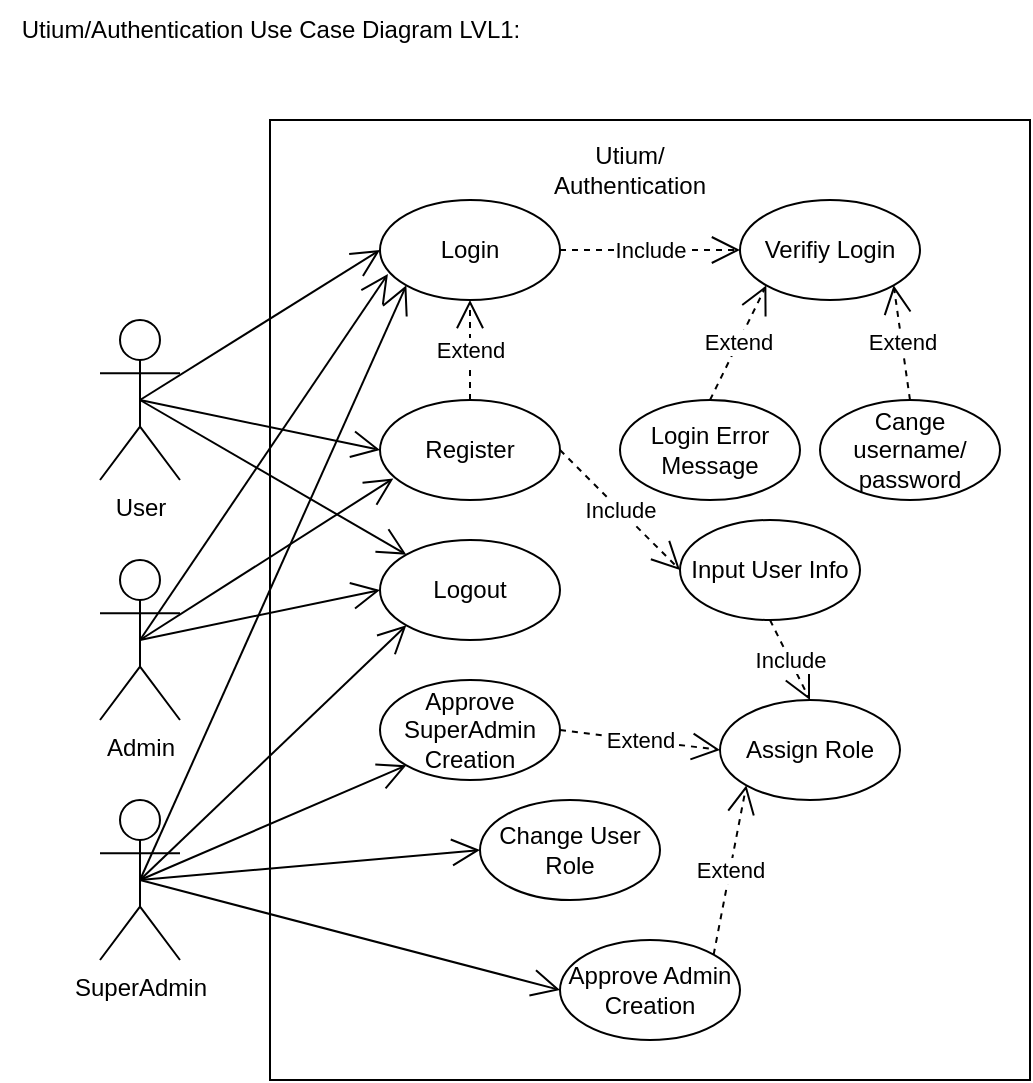 <mxfile version="26.2.2">
  <diagram name="Page-1" id="ND3t9Bst1LHc7djWpDPQ">
    <mxGraphModel dx="1166" dy="696" grid="1" gridSize="10" guides="1" tooltips="1" connect="1" arrows="1" fold="1" page="1" pageScale="1" pageWidth="200" pageHeight="200" math="0" shadow="0">
      <root>
        <mxCell id="0" />
        <mxCell id="1" parent="0" />
        <mxCell id="WvMqYt2JtQ77nI1b4Kcy-36" value="" style="rounded=0;whiteSpace=wrap;html=1;" vertex="1" parent="1">
          <mxGeometry x="135" y="60" width="380" height="480" as="geometry" />
        </mxCell>
        <mxCell id="WvMqYt2JtQ77nI1b4Kcy-2" value="Utium/ Authentication" style="text;html=1;align=center;verticalAlign=middle;whiteSpace=wrap;rounded=0;" vertex="1" parent="1">
          <mxGeometry x="280" y="70" width="70" height="30" as="geometry" />
        </mxCell>
        <mxCell id="WvMqYt2JtQ77nI1b4Kcy-3" value="User" style="shape=umlActor;verticalLabelPosition=bottom;verticalAlign=top;html=1;outlineConnect=0;" vertex="1" parent="1">
          <mxGeometry x="50" y="160" width="40" height="80" as="geometry" />
        </mxCell>
        <mxCell id="WvMqYt2JtQ77nI1b4Kcy-4" value="Admin" style="shape=umlActor;verticalLabelPosition=bottom;verticalAlign=top;html=1;outlineConnect=0;" vertex="1" parent="1">
          <mxGeometry x="50" y="280" width="40" height="80" as="geometry" />
        </mxCell>
        <mxCell id="WvMqYt2JtQ77nI1b4Kcy-5" value="SuperAdmin" style="shape=umlActor;verticalLabelPosition=bottom;verticalAlign=top;html=1;outlineConnect=0;" vertex="1" parent="1">
          <mxGeometry x="50" y="400" width="40" height="80" as="geometry" />
        </mxCell>
        <mxCell id="WvMqYt2JtQ77nI1b4Kcy-7" value="Login" style="ellipse;whiteSpace=wrap;html=1;" vertex="1" parent="1">
          <mxGeometry x="190" y="100" width="90" height="50" as="geometry" />
        </mxCell>
        <mxCell id="WvMqYt2JtQ77nI1b4Kcy-8" value="Register" style="ellipse;whiteSpace=wrap;html=1;" vertex="1" parent="1">
          <mxGeometry x="190" y="200" width="90" height="50" as="geometry" />
        </mxCell>
        <mxCell id="WvMqYt2JtQ77nI1b4Kcy-10" value="Verifiy Login" style="ellipse;whiteSpace=wrap;html=1;" vertex="1" parent="1">
          <mxGeometry x="370" y="100" width="90" height="50" as="geometry" />
        </mxCell>
        <mxCell id="WvMqYt2JtQ77nI1b4Kcy-14" value="Include" style="endArrow=open;endSize=12;dashed=1;html=1;rounded=0;entryX=0;entryY=0.5;entryDx=0;entryDy=0;exitX=1;exitY=0.5;exitDx=0;exitDy=0;" edge="1" parent="1" source="WvMqYt2JtQ77nI1b4Kcy-7" target="WvMqYt2JtQ77nI1b4Kcy-10">
          <mxGeometry width="160" relative="1" as="geometry">
            <mxPoint x="280" y="124.5" as="sourcePoint" />
            <mxPoint x="400" y="124.5" as="targetPoint" />
          </mxGeometry>
        </mxCell>
        <mxCell id="WvMqYt2JtQ77nI1b4Kcy-16" value="Extend" style="endArrow=open;endSize=12;dashed=1;html=1;rounded=0;entryX=0.5;entryY=1;entryDx=0;entryDy=0;exitX=0.5;exitY=0;exitDx=0;exitDy=0;" edge="1" parent="1" source="WvMqYt2JtQ77nI1b4Kcy-8" target="WvMqYt2JtQ77nI1b4Kcy-7">
          <mxGeometry width="160" relative="1" as="geometry">
            <mxPoint x="290" y="134.5" as="sourcePoint" />
            <mxPoint x="380" y="135" as="targetPoint" />
          </mxGeometry>
        </mxCell>
        <mxCell id="WvMqYt2JtQ77nI1b4Kcy-17" value="Login Error&lt;div&gt;Message&lt;/div&gt;" style="ellipse;whiteSpace=wrap;html=1;" vertex="1" parent="1">
          <mxGeometry x="310" y="200" width="90" height="50" as="geometry" />
        </mxCell>
        <mxCell id="WvMqYt2JtQ77nI1b4Kcy-18" value="Extend" style="endArrow=open;endSize=12;dashed=1;html=1;rounded=0;entryX=0;entryY=1;entryDx=0;entryDy=0;exitX=0.5;exitY=0;exitDx=0;exitDy=0;" edge="1" parent="1" source="WvMqYt2JtQ77nI1b4Kcy-17" target="WvMqYt2JtQ77nI1b4Kcy-10">
          <mxGeometry width="160" relative="1" as="geometry">
            <mxPoint x="290" y="134.5" as="sourcePoint" />
            <mxPoint x="380" y="135" as="targetPoint" />
          </mxGeometry>
        </mxCell>
        <mxCell id="WvMqYt2JtQ77nI1b4Kcy-20" value="" style="endArrow=open;endFill=1;endSize=12;html=1;rounded=0;entryX=0;entryY=0.5;entryDx=0;entryDy=0;exitX=0.5;exitY=0.5;exitDx=0;exitDy=0;exitPerimeter=0;" edge="1" parent="1" source="WvMqYt2JtQ77nI1b4Kcy-3" target="WvMqYt2JtQ77nI1b4Kcy-7">
          <mxGeometry width="160" relative="1" as="geometry">
            <mxPoint x="540" y="340" as="sourcePoint" />
            <mxPoint x="700" y="340" as="targetPoint" />
          </mxGeometry>
        </mxCell>
        <mxCell id="WvMqYt2JtQ77nI1b4Kcy-21" value="" style="endArrow=open;endFill=1;endSize=12;html=1;rounded=0;entryX=0;entryY=0.5;entryDx=0;entryDy=0;exitX=0.5;exitY=0.5;exitDx=0;exitDy=0;exitPerimeter=0;" edge="1" parent="1" source="WvMqYt2JtQ77nI1b4Kcy-3" target="WvMqYt2JtQ77nI1b4Kcy-8">
          <mxGeometry width="160" relative="1" as="geometry">
            <mxPoint x="100" y="198" as="sourcePoint" />
            <mxPoint x="200" y="135" as="targetPoint" />
          </mxGeometry>
        </mxCell>
        <mxCell id="WvMqYt2JtQ77nI1b4Kcy-22" value="Input User Info" style="ellipse;whiteSpace=wrap;html=1;" vertex="1" parent="1">
          <mxGeometry x="340" y="260" width="90" height="50" as="geometry" />
        </mxCell>
        <mxCell id="WvMqYt2JtQ77nI1b4Kcy-23" value="Include" style="endArrow=open;endSize=12;dashed=1;html=1;rounded=0;entryX=0;entryY=0.5;entryDx=0;entryDy=0;exitX=1;exitY=0.5;exitDx=0;exitDy=0;" edge="1" parent="1" source="WvMqYt2JtQ77nI1b4Kcy-8" target="WvMqYt2JtQ77nI1b4Kcy-22">
          <mxGeometry width="160" relative="1" as="geometry">
            <mxPoint x="290" y="134.5" as="sourcePoint" />
            <mxPoint x="380" y="135" as="targetPoint" />
          </mxGeometry>
        </mxCell>
        <mxCell id="WvMqYt2JtQ77nI1b4Kcy-25" value="Assign Role" style="ellipse;whiteSpace=wrap;html=1;" vertex="1" parent="1">
          <mxGeometry x="360" y="350" width="90" height="50" as="geometry" />
        </mxCell>
        <mxCell id="WvMqYt2JtQ77nI1b4Kcy-26" value="Include" style="endArrow=open;endSize=12;dashed=1;html=1;rounded=0;entryX=0.5;entryY=0;entryDx=0;entryDy=0;exitX=0.5;exitY=1;exitDx=0;exitDy=0;" edge="1" parent="1" source="WvMqYt2JtQ77nI1b4Kcy-22" target="WvMqYt2JtQ77nI1b4Kcy-25">
          <mxGeometry width="160" relative="1" as="geometry">
            <mxPoint x="290" y="265" as="sourcePoint" />
            <mxPoint x="350" y="295" as="targetPoint" />
          </mxGeometry>
        </mxCell>
        <mxCell id="WvMqYt2JtQ77nI1b4Kcy-27" value="Approve Admin&lt;div&gt;Creation&lt;/div&gt;" style="ellipse;whiteSpace=wrap;html=1;" vertex="1" parent="1">
          <mxGeometry x="280" y="470" width="90" height="50" as="geometry" />
        </mxCell>
        <mxCell id="WvMqYt2JtQ77nI1b4Kcy-28" value="" style="endArrow=open;endFill=1;endSize=12;html=1;rounded=0;entryX=0;entryY=0.5;entryDx=0;entryDy=0;exitX=0.5;exitY=0.5;exitDx=0;exitDy=0;exitPerimeter=0;" edge="1" parent="1" source="WvMqYt2JtQ77nI1b4Kcy-5" target="WvMqYt2JtQ77nI1b4Kcy-27">
          <mxGeometry width="160" relative="1" as="geometry">
            <mxPoint x="100" y="219" as="sourcePoint" />
            <mxPoint x="200" y="265" as="targetPoint" />
          </mxGeometry>
        </mxCell>
        <mxCell id="WvMqYt2JtQ77nI1b4Kcy-29" value="" style="endArrow=open;endFill=1;endSize=12;html=1;rounded=0;entryX=0.074;entryY=0.785;entryDx=0;entryDy=0;exitX=0.5;exitY=0.5;exitDx=0;exitDy=0;exitPerimeter=0;entryPerimeter=0;" edge="1" parent="1" source="WvMqYt2JtQ77nI1b4Kcy-4" target="WvMqYt2JtQ77nI1b4Kcy-8">
          <mxGeometry width="160" relative="1" as="geometry">
            <mxPoint x="100" y="219" as="sourcePoint" />
            <mxPoint x="200" y="265" as="targetPoint" />
          </mxGeometry>
        </mxCell>
        <mxCell id="WvMqYt2JtQ77nI1b4Kcy-30" value="" style="endArrow=open;endFill=1;endSize=12;html=1;rounded=0;entryX=0.044;entryY=0.74;entryDx=0;entryDy=0;exitX=0.5;exitY=0.5;exitDx=0;exitDy=0;exitPerimeter=0;entryPerimeter=0;" edge="1" parent="1" source="WvMqYt2JtQ77nI1b4Kcy-4" target="WvMqYt2JtQ77nI1b4Kcy-7">
          <mxGeometry width="160" relative="1" as="geometry">
            <mxPoint x="100" y="198" as="sourcePoint" />
            <mxPoint x="200" y="135" as="targetPoint" />
          </mxGeometry>
        </mxCell>
        <mxCell id="WvMqYt2JtQ77nI1b4Kcy-31" value="" style="endArrow=open;endFill=1;endSize=12;html=1;rounded=0;entryX=0;entryY=1;entryDx=0;entryDy=0;exitX=0.5;exitY=0.5;exitDx=0;exitDy=0;exitPerimeter=0;" edge="1" parent="1" source="WvMqYt2JtQ77nI1b4Kcy-5" target="WvMqYt2JtQ77nI1b4Kcy-7">
          <mxGeometry width="160" relative="1" as="geometry">
            <mxPoint x="80" y="690" as="sourcePoint" />
            <mxPoint x="210" y="695" as="targetPoint" />
          </mxGeometry>
        </mxCell>
        <mxCell id="WvMqYt2JtQ77nI1b4Kcy-32" value="Extend" style="endArrow=open;endSize=12;dashed=1;html=1;rounded=0;entryX=0;entryY=1;entryDx=0;entryDy=0;exitX=1;exitY=0;exitDx=0;exitDy=0;" edge="1" parent="1" source="WvMqYt2JtQ77nI1b4Kcy-27" target="WvMqYt2JtQ77nI1b4Kcy-25">
          <mxGeometry width="160" relative="1" as="geometry">
            <mxPoint x="245" y="240" as="sourcePoint" />
            <mxPoint x="245" y="160" as="targetPoint" />
          </mxGeometry>
        </mxCell>
        <mxCell id="WvMqYt2JtQ77nI1b4Kcy-33" value="Approve SuperAdmin&lt;div&gt;Creation&lt;/div&gt;" style="ellipse;whiteSpace=wrap;html=1;" vertex="1" parent="1">
          <mxGeometry x="190" y="340" width="90" height="50" as="geometry" />
        </mxCell>
        <mxCell id="WvMqYt2JtQ77nI1b4Kcy-34" value="" style="endArrow=open;endFill=1;endSize=12;html=1;rounded=0;entryX=0;entryY=1;entryDx=0;entryDy=0;" edge="1" parent="1" target="WvMqYt2JtQ77nI1b4Kcy-33">
          <mxGeometry width="160" relative="1" as="geometry">
            <mxPoint x="70" y="440" as="sourcePoint" />
            <mxPoint x="230" y="485" as="targetPoint" />
          </mxGeometry>
        </mxCell>
        <mxCell id="WvMqYt2JtQ77nI1b4Kcy-35" value="Extend" style="endArrow=open;endSize=12;dashed=1;html=1;rounded=0;entryX=0;entryY=0.5;entryDx=0;entryDy=0;exitX=1;exitY=0.5;exitDx=0;exitDy=0;" edge="1" parent="1" source="WvMqYt2JtQ77nI1b4Kcy-33" target="WvMqYt2JtQ77nI1b4Kcy-25">
          <mxGeometry width="160" relative="1" as="geometry">
            <mxPoint x="307" y="467" as="sourcePoint" />
            <mxPoint x="363" y="403" as="targetPoint" />
          </mxGeometry>
        </mxCell>
        <mxCell id="WvMqYt2JtQ77nI1b4Kcy-38" value="Cange username/&lt;div&gt;password&lt;/div&gt;" style="ellipse;whiteSpace=wrap;html=1;" vertex="1" parent="1">
          <mxGeometry x="410" y="200" width="90" height="50" as="geometry" />
        </mxCell>
        <mxCell id="WvMqYt2JtQ77nI1b4Kcy-39" value="Extend" style="endArrow=open;endSize=12;dashed=1;html=1;rounded=0;entryX=1;entryY=1;entryDx=0;entryDy=0;exitX=0.5;exitY=0;exitDx=0;exitDy=0;" edge="1" parent="1" source="WvMqYt2JtQ77nI1b4Kcy-38" target="WvMqYt2JtQ77nI1b4Kcy-10">
          <mxGeometry width="160" relative="1" as="geometry">
            <mxPoint x="355" y="190" as="sourcePoint" />
            <mxPoint x="393" y="153" as="targetPoint" />
          </mxGeometry>
        </mxCell>
        <mxCell id="WvMqYt2JtQ77nI1b4Kcy-40" value="Change User Role" style="ellipse;whiteSpace=wrap;html=1;" vertex="1" parent="1">
          <mxGeometry x="240" y="400" width="90" height="50" as="geometry" />
        </mxCell>
        <mxCell id="WvMqYt2JtQ77nI1b4Kcy-41" value="" style="endArrow=open;endFill=1;endSize=12;html=1;rounded=0;entryX=0;entryY=0.5;entryDx=0;entryDy=0;" edge="1" parent="1" target="WvMqYt2JtQ77nI1b4Kcy-40">
          <mxGeometry width="160" relative="1" as="geometry">
            <mxPoint x="70" y="440" as="sourcePoint" />
            <mxPoint x="290" y="505" as="targetPoint" />
          </mxGeometry>
        </mxCell>
        <mxCell id="WvMqYt2JtQ77nI1b4Kcy-43" value="Utium/Authentication Use Case Diagram LVL1:" style="text;html=1;align=center;verticalAlign=middle;resizable=0;points=[];autosize=1;strokeColor=none;fillColor=none;" vertex="1" parent="1">
          <mxGeometry width="270" height="30" as="geometry" />
        </mxCell>
        <mxCell id="WvMqYt2JtQ77nI1b4Kcy-44" value="Logout" style="ellipse;whiteSpace=wrap;html=1;" vertex="1" parent="1">
          <mxGeometry x="190" y="270" width="90" height="50" as="geometry" />
        </mxCell>
        <mxCell id="WvMqYt2JtQ77nI1b4Kcy-46" value="" style="endArrow=open;endFill=1;endSize=12;html=1;rounded=0;entryX=0;entryY=1;entryDx=0;entryDy=0;" edge="1" parent="1" target="WvMqYt2JtQ77nI1b4Kcy-44">
          <mxGeometry width="160" relative="1" as="geometry">
            <mxPoint x="70" y="440" as="sourcePoint" />
            <mxPoint x="213" y="393" as="targetPoint" />
          </mxGeometry>
        </mxCell>
        <mxCell id="WvMqYt2JtQ77nI1b4Kcy-47" value="" style="endArrow=open;endFill=1;endSize=12;html=1;rounded=0;entryX=0;entryY=0.5;entryDx=0;entryDy=0;exitX=0.5;exitY=0.5;exitDx=0;exitDy=0;exitPerimeter=0;" edge="1" parent="1" source="WvMqYt2JtQ77nI1b4Kcy-4" target="WvMqYt2JtQ77nI1b4Kcy-44">
          <mxGeometry width="160" relative="1" as="geometry">
            <mxPoint x="80" y="450" as="sourcePoint" />
            <mxPoint x="213" y="323" as="targetPoint" />
          </mxGeometry>
        </mxCell>
        <mxCell id="WvMqYt2JtQ77nI1b4Kcy-48" value="" style="endArrow=open;endFill=1;endSize=12;html=1;rounded=0;entryX=0;entryY=0;entryDx=0;entryDy=0;exitX=0.5;exitY=0.5;exitDx=0;exitDy=0;exitPerimeter=0;" edge="1" parent="1" source="WvMqYt2JtQ77nI1b4Kcy-3" target="WvMqYt2JtQ77nI1b4Kcy-44">
          <mxGeometry width="160" relative="1" as="geometry">
            <mxPoint x="80" y="210" as="sourcePoint" />
            <mxPoint x="200" y="235" as="targetPoint" />
          </mxGeometry>
        </mxCell>
      </root>
    </mxGraphModel>
  </diagram>
</mxfile>
